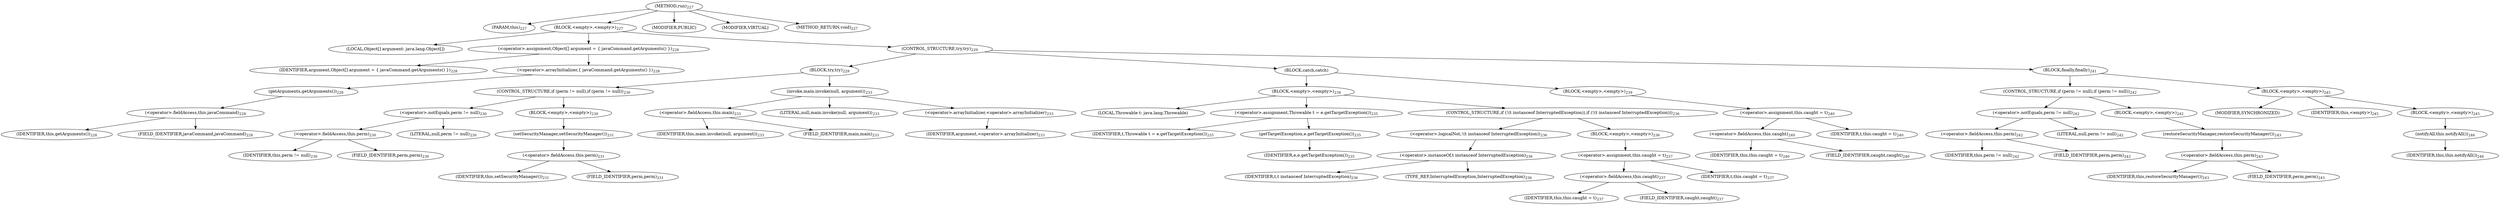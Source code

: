 digraph "run" {  
"411" [label = <(METHOD,run)<SUB>227</SUB>> ]
"16" [label = <(PARAM,this)<SUB>227</SUB>> ]
"412" [label = <(BLOCK,&lt;empty&gt;,&lt;empty&gt;)<SUB>227</SUB>> ]
"413" [label = <(LOCAL,Object[] argument: java.lang.Object[])> ]
"414" [label = <(&lt;operator&gt;.assignment,Object[] argument = { javaCommand.getArguments() })<SUB>228</SUB>> ]
"415" [label = <(IDENTIFIER,argument,Object[] argument = { javaCommand.getArguments() })<SUB>228</SUB>> ]
"416" [label = <(&lt;operator&gt;.arrayInitializer,{ javaCommand.getArguments() })<SUB>228</SUB>> ]
"417" [label = <(getArguments,getArguments())<SUB>228</SUB>> ]
"418" [label = <(&lt;operator&gt;.fieldAccess,this.javaCommand)<SUB>228</SUB>> ]
"419" [label = <(IDENTIFIER,this,getArguments())<SUB>228</SUB>> ]
"420" [label = <(FIELD_IDENTIFIER,javaCommand,javaCommand)<SUB>228</SUB>> ]
"421" [label = <(CONTROL_STRUCTURE,try,try)<SUB>229</SUB>> ]
"422" [label = <(BLOCK,try,try)<SUB>229</SUB>> ]
"423" [label = <(CONTROL_STRUCTURE,if (perm != null),if (perm != null))<SUB>230</SUB>> ]
"424" [label = <(&lt;operator&gt;.notEquals,perm != null)<SUB>230</SUB>> ]
"425" [label = <(&lt;operator&gt;.fieldAccess,this.perm)<SUB>230</SUB>> ]
"426" [label = <(IDENTIFIER,this,perm != null)<SUB>230</SUB>> ]
"427" [label = <(FIELD_IDENTIFIER,perm,perm)<SUB>230</SUB>> ]
"428" [label = <(LITERAL,null,perm != null)<SUB>230</SUB>> ]
"429" [label = <(BLOCK,&lt;empty&gt;,&lt;empty&gt;)<SUB>230</SUB>> ]
"430" [label = <(setSecurityManager,setSecurityManager())<SUB>231</SUB>> ]
"431" [label = <(&lt;operator&gt;.fieldAccess,this.perm)<SUB>231</SUB>> ]
"432" [label = <(IDENTIFIER,this,setSecurityManager())<SUB>231</SUB>> ]
"433" [label = <(FIELD_IDENTIFIER,perm,perm)<SUB>231</SUB>> ]
"434" [label = <(invoke,main.invoke(null, argument))<SUB>233</SUB>> ]
"435" [label = <(&lt;operator&gt;.fieldAccess,this.main)<SUB>233</SUB>> ]
"436" [label = <(IDENTIFIER,this,main.invoke(null, argument))<SUB>233</SUB>> ]
"437" [label = <(FIELD_IDENTIFIER,main,main)<SUB>233</SUB>> ]
"438" [label = <(LITERAL,null,main.invoke(null, argument))<SUB>233</SUB>> ]
"439" [label = <(&lt;operator&gt;.arrayInitializer,&lt;operator&gt;.arrayInitializer)<SUB>233</SUB>> ]
"440" [label = <(IDENTIFIER,argument,&lt;operator&gt;.arrayInitializer)<SUB>233</SUB>> ]
"441" [label = <(BLOCK,catch,catch)> ]
"442" [label = <(BLOCK,&lt;empty&gt;,&lt;empty&gt;)<SUB>234</SUB>> ]
"443" [label = <(LOCAL,Throwable t: java.lang.Throwable)> ]
"444" [label = <(&lt;operator&gt;.assignment,Throwable t = e.getTargetException())<SUB>235</SUB>> ]
"445" [label = <(IDENTIFIER,t,Throwable t = e.getTargetException())<SUB>235</SUB>> ]
"446" [label = <(getTargetException,e.getTargetException())<SUB>235</SUB>> ]
"447" [label = <(IDENTIFIER,e,e.getTargetException())<SUB>235</SUB>> ]
"448" [label = <(CONTROL_STRUCTURE,if (!(t instanceof InterruptedException)),if (!(t instanceof InterruptedException)))<SUB>236</SUB>> ]
"449" [label = <(&lt;operator&gt;.logicalNot,!(t instanceof InterruptedException))<SUB>236</SUB>> ]
"450" [label = <(&lt;operator&gt;.instanceOf,t instanceof InterruptedException)<SUB>236</SUB>> ]
"451" [label = <(IDENTIFIER,t,t instanceof InterruptedException)<SUB>236</SUB>> ]
"452" [label = <(TYPE_REF,InterruptedException,InterruptedException)<SUB>236</SUB>> ]
"453" [label = <(BLOCK,&lt;empty&gt;,&lt;empty&gt;)<SUB>236</SUB>> ]
"454" [label = <(&lt;operator&gt;.assignment,this.caught = t)<SUB>237</SUB>> ]
"455" [label = <(&lt;operator&gt;.fieldAccess,this.caught)<SUB>237</SUB>> ]
"456" [label = <(IDENTIFIER,this,this.caught = t)<SUB>237</SUB>> ]
"457" [label = <(FIELD_IDENTIFIER,caught,caught)<SUB>237</SUB>> ]
"458" [label = <(IDENTIFIER,t,this.caught = t)<SUB>237</SUB>> ]
"459" [label = <(BLOCK,&lt;empty&gt;,&lt;empty&gt;)<SUB>239</SUB>> ]
"460" [label = <(&lt;operator&gt;.assignment,this.caught = t)<SUB>240</SUB>> ]
"461" [label = <(&lt;operator&gt;.fieldAccess,this.caught)<SUB>240</SUB>> ]
"462" [label = <(IDENTIFIER,this,this.caught = t)<SUB>240</SUB>> ]
"463" [label = <(FIELD_IDENTIFIER,caught,caught)<SUB>240</SUB>> ]
"464" [label = <(IDENTIFIER,t,this.caught = t)<SUB>240</SUB>> ]
"465" [label = <(BLOCK,finally,finally)<SUB>241</SUB>> ]
"466" [label = <(CONTROL_STRUCTURE,if (perm != null),if (perm != null))<SUB>242</SUB>> ]
"467" [label = <(&lt;operator&gt;.notEquals,perm != null)<SUB>242</SUB>> ]
"468" [label = <(&lt;operator&gt;.fieldAccess,this.perm)<SUB>242</SUB>> ]
"469" [label = <(IDENTIFIER,this,perm != null)<SUB>242</SUB>> ]
"470" [label = <(FIELD_IDENTIFIER,perm,perm)<SUB>242</SUB>> ]
"471" [label = <(LITERAL,null,perm != null)<SUB>242</SUB>> ]
"472" [label = <(BLOCK,&lt;empty&gt;,&lt;empty&gt;)<SUB>242</SUB>> ]
"473" [label = <(restoreSecurityManager,restoreSecurityManager())<SUB>243</SUB>> ]
"474" [label = <(&lt;operator&gt;.fieldAccess,this.perm)<SUB>243</SUB>> ]
"475" [label = <(IDENTIFIER,this,restoreSecurityManager())<SUB>243</SUB>> ]
"476" [label = <(FIELD_IDENTIFIER,perm,perm)<SUB>243</SUB>> ]
"477" [label = <(BLOCK,&lt;empty&gt;,&lt;empty&gt;)<SUB>245</SUB>> ]
"478" [label = <(MODIFIER,SYNCHRONIZED)> ]
"15" [label = <(IDENTIFIER,this,&lt;empty&gt;)<SUB>245</SUB>> ]
"479" [label = <(BLOCK,&lt;empty&gt;,&lt;empty&gt;)<SUB>245</SUB>> ]
"480" [label = <(notifyAll,this.notifyAll())<SUB>246</SUB>> ]
"17" [label = <(IDENTIFIER,this,this.notifyAll())<SUB>246</SUB>> ]
"481" [label = <(MODIFIER,PUBLIC)> ]
"482" [label = <(MODIFIER,VIRTUAL)> ]
"483" [label = <(METHOD_RETURN,void)<SUB>227</SUB>> ]
  "411" -> "16" 
  "411" -> "412" 
  "411" -> "481" 
  "411" -> "482" 
  "411" -> "483" 
  "412" -> "413" 
  "412" -> "414" 
  "412" -> "421" 
  "414" -> "415" 
  "414" -> "416" 
  "416" -> "417" 
  "417" -> "418" 
  "418" -> "419" 
  "418" -> "420" 
  "421" -> "422" 
  "421" -> "441" 
  "421" -> "465" 
  "422" -> "423" 
  "422" -> "434" 
  "423" -> "424" 
  "423" -> "429" 
  "424" -> "425" 
  "424" -> "428" 
  "425" -> "426" 
  "425" -> "427" 
  "429" -> "430" 
  "430" -> "431" 
  "431" -> "432" 
  "431" -> "433" 
  "434" -> "435" 
  "434" -> "438" 
  "434" -> "439" 
  "435" -> "436" 
  "435" -> "437" 
  "439" -> "440" 
  "441" -> "442" 
  "441" -> "459" 
  "442" -> "443" 
  "442" -> "444" 
  "442" -> "448" 
  "444" -> "445" 
  "444" -> "446" 
  "446" -> "447" 
  "448" -> "449" 
  "448" -> "453" 
  "449" -> "450" 
  "450" -> "451" 
  "450" -> "452" 
  "453" -> "454" 
  "454" -> "455" 
  "454" -> "458" 
  "455" -> "456" 
  "455" -> "457" 
  "459" -> "460" 
  "460" -> "461" 
  "460" -> "464" 
  "461" -> "462" 
  "461" -> "463" 
  "465" -> "466" 
  "465" -> "477" 
  "466" -> "467" 
  "466" -> "472" 
  "467" -> "468" 
  "467" -> "471" 
  "468" -> "469" 
  "468" -> "470" 
  "472" -> "473" 
  "473" -> "474" 
  "474" -> "475" 
  "474" -> "476" 
  "477" -> "478" 
  "477" -> "15" 
  "477" -> "479" 
  "479" -> "480" 
  "480" -> "17" 
}
